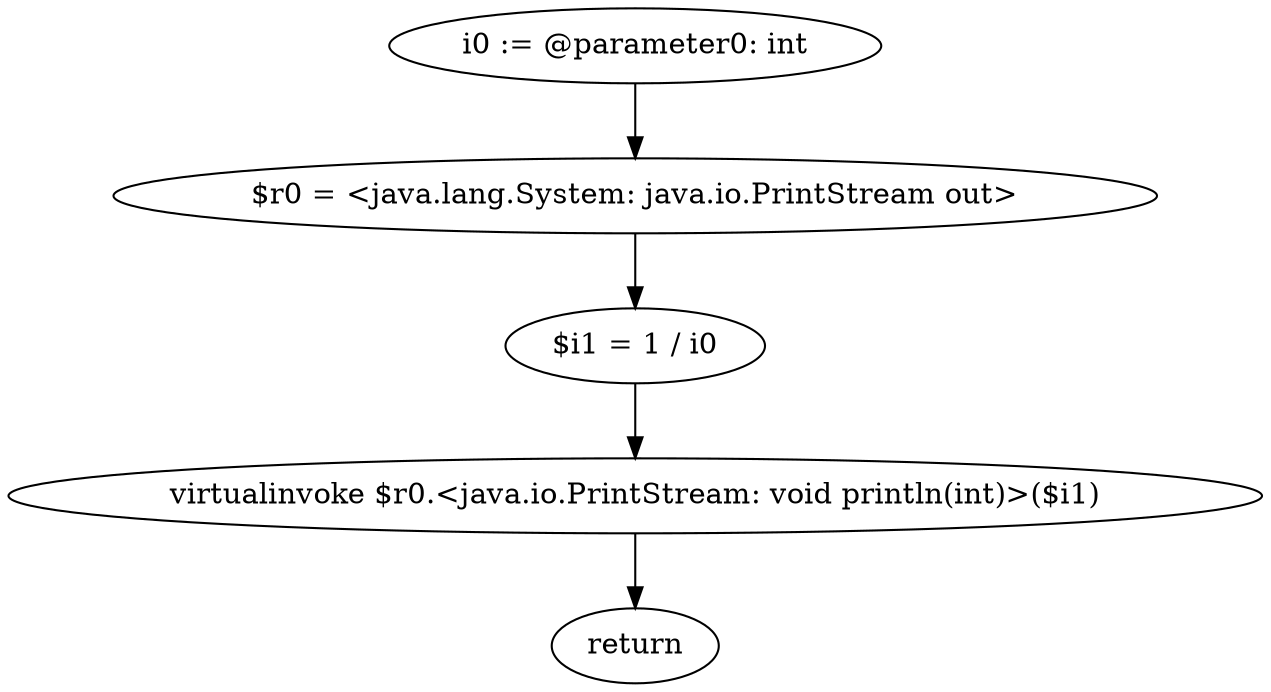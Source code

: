 digraph "unitGraph" {
    "i0 := @parameter0: int"
    "$r0 = <java.lang.System: java.io.PrintStream out>"
    "$i1 = 1 / i0"
    "virtualinvoke $r0.<java.io.PrintStream: void println(int)>($i1)"
    "return"
    "i0 := @parameter0: int"->"$r0 = <java.lang.System: java.io.PrintStream out>";
    "$r0 = <java.lang.System: java.io.PrintStream out>"->"$i1 = 1 / i0";
    "$i1 = 1 / i0"->"virtualinvoke $r0.<java.io.PrintStream: void println(int)>($i1)";
    "virtualinvoke $r0.<java.io.PrintStream: void println(int)>($i1)"->"return";
}

